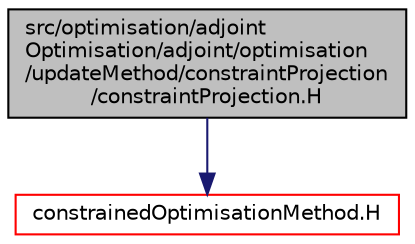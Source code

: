 digraph "src/optimisation/adjointOptimisation/adjoint/optimisation/updateMethod/constraintProjection/constraintProjection.H"
{
  bgcolor="transparent";
  edge [fontname="Helvetica",fontsize="10",labelfontname="Helvetica",labelfontsize="10"];
  node [fontname="Helvetica",fontsize="10",shape=record];
  Node1 [label="src/optimisation/adjoint\lOptimisation/adjoint/optimisation\l/updateMethod/constraintProjection\l/constraintProjection.H",height=0.2,width=0.4,color="black", fillcolor="grey75", style="filled" fontcolor="black"];
  Node1 -> Node2 [color="midnightblue",fontsize="10",style="solid",fontname="Helvetica"];
  Node2 [label="constrainedOptimisationMethod.H",height=0.2,width=0.4,color="red",URL="$constrainedOptimisationMethod_8H.html"];
}
